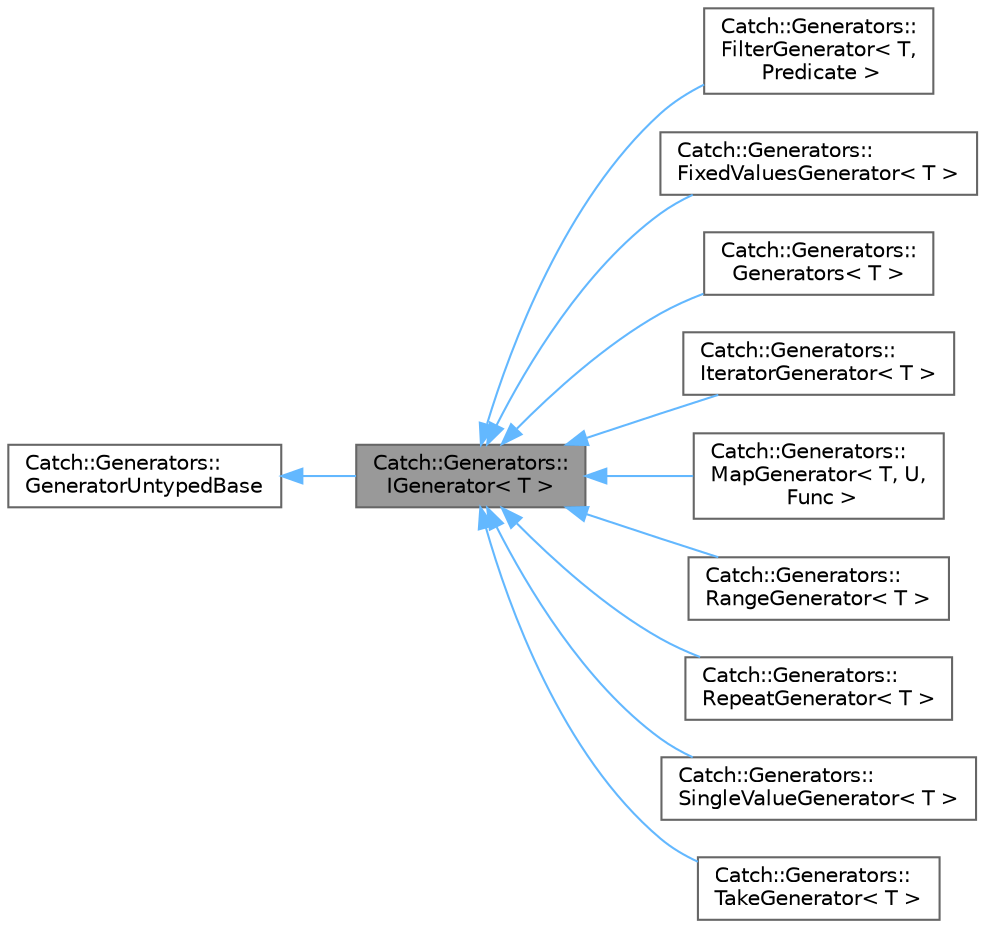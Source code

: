 digraph "Catch::Generators::IGenerator&lt; T &gt;"
{
 // LATEX_PDF_SIZE
  bgcolor="transparent";
  edge [fontname=Helvetica,fontsize=10,labelfontname=Helvetica,labelfontsize=10];
  node [fontname=Helvetica,fontsize=10,shape=box,height=0.2,width=0.4];
  rankdir="LR";
  Node1 [id="Node000001",label="Catch::Generators::\lIGenerator\< T \>",height=0.2,width=0.4,color="gray40", fillcolor="grey60", style="filled", fontcolor="black",tooltip=" "];
  Node2 -> Node1 [id="edge1_Node000001_Node000002",dir="back",color="steelblue1",style="solid",tooltip=" "];
  Node2 [id="Node000002",label="Catch::Generators::\lGeneratorUntypedBase",height=0.2,width=0.4,color="gray40", fillcolor="white", style="filled",URL="$class_catch_1_1_generators_1_1_generator_untyped_base.html",tooltip=" "];
  Node1 -> Node3 [id="edge2_Node000001_Node000003",dir="back",color="steelblue1",style="solid",tooltip=" "];
  Node3 [id="Node000003",label="Catch::Generators::\lFilterGenerator\< T,\l Predicate \>",height=0.2,width=0.4,color="gray40", fillcolor="white", style="filled",URL="$class_catch_1_1_generators_1_1_filter_generator.html",tooltip=" "];
  Node1 -> Node4 [id="edge3_Node000001_Node000004",dir="back",color="steelblue1",style="solid",tooltip=" "];
  Node4 [id="Node000004",label="Catch::Generators::\lFixedValuesGenerator\< T \>",height=0.2,width=0.4,color="gray40", fillcolor="white", style="filled",URL="$class_catch_1_1_generators_1_1_fixed_values_generator.html",tooltip=" "];
  Node1 -> Node5 [id="edge4_Node000001_Node000005",dir="back",color="steelblue1",style="solid",tooltip=" "];
  Node5 [id="Node000005",label="Catch::Generators::\lGenerators\< T \>",height=0.2,width=0.4,color="gray40", fillcolor="white", style="filled",URL="$class_catch_1_1_generators_1_1_generators.html",tooltip=" "];
  Node1 -> Node6 [id="edge5_Node000001_Node000006",dir="back",color="steelblue1",style="solid",tooltip=" "];
  Node6 [id="Node000006",label="Catch::Generators::\lIteratorGenerator\< T \>",height=0.2,width=0.4,color="gray40", fillcolor="white", style="filled",URL="$class_catch_1_1_generators_1_1_iterator_generator.html",tooltip=" "];
  Node1 -> Node7 [id="edge6_Node000001_Node000007",dir="back",color="steelblue1",style="solid",tooltip=" "];
  Node7 [id="Node000007",label="Catch::Generators::\lMapGenerator\< T, U,\l Func \>",height=0.2,width=0.4,color="gray40", fillcolor="white", style="filled",URL="$class_catch_1_1_generators_1_1_map_generator.html",tooltip=" "];
  Node1 -> Node8 [id="edge7_Node000001_Node000008",dir="back",color="steelblue1",style="solid",tooltip=" "];
  Node8 [id="Node000008",label="Catch::Generators::\lRangeGenerator\< T \>",height=0.2,width=0.4,color="gray40", fillcolor="white", style="filled",URL="$class_catch_1_1_generators_1_1_range_generator.html",tooltip=" "];
  Node1 -> Node9 [id="edge8_Node000001_Node000009",dir="back",color="steelblue1",style="solid",tooltip=" "];
  Node9 [id="Node000009",label="Catch::Generators::\lRepeatGenerator\< T \>",height=0.2,width=0.4,color="gray40", fillcolor="white", style="filled",URL="$class_catch_1_1_generators_1_1_repeat_generator.html",tooltip=" "];
  Node1 -> Node10 [id="edge9_Node000001_Node000010",dir="back",color="steelblue1",style="solid",tooltip=" "];
  Node10 [id="Node000010",label="Catch::Generators::\lSingleValueGenerator\< T \>",height=0.2,width=0.4,color="gray40", fillcolor="white", style="filled",URL="$class_catch_1_1_generators_1_1_single_value_generator.html",tooltip=" "];
  Node1 -> Node11 [id="edge10_Node000001_Node000011",dir="back",color="steelblue1",style="solid",tooltip=" "];
  Node11 [id="Node000011",label="Catch::Generators::\lTakeGenerator\< T \>",height=0.2,width=0.4,color="gray40", fillcolor="white", style="filled",URL="$class_catch_1_1_generators_1_1_take_generator.html",tooltip=" "];
}
